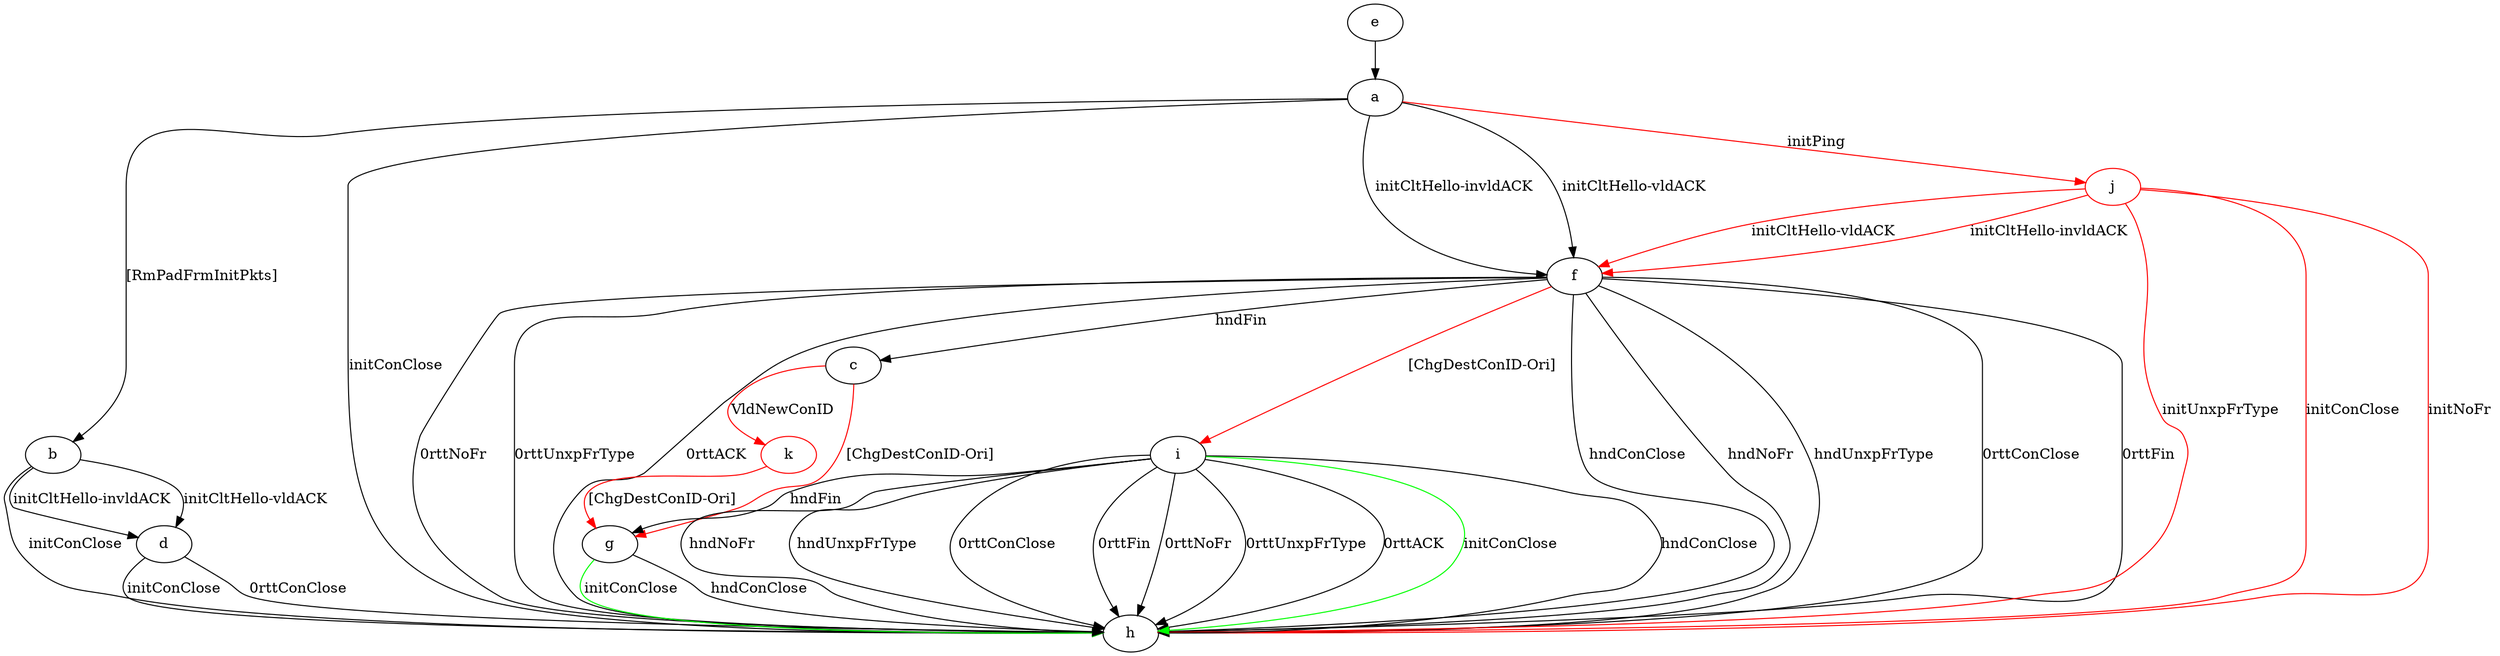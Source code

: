 digraph "" {
	a -> b	[key=0,
		label="[RmPadFrmInitPkts] "];
	a -> f	[key=0,
		label="initCltHello-vldACK "];
	a -> f	[key=1,
		label="initCltHello-invldACK "];
	a -> h	[key=0,
		label="initConClose "];
	j	[color=red];
	a -> j	[key=0,
		color=red,
		label="initPing "];
	b -> d	[key=0,
		label="initCltHello-vldACK "];
	b -> d	[key=1,
		label="initCltHello-invldACK "];
	b -> h	[key=0,
		label="initConClose "];
	c -> g	[key=0,
		color=red,
		label="[ChgDestConID-Ori] "];
	k	[color=red];
	c -> k	[key=0,
		color=red,
		label="VldNewConID "];
	d -> h	[key=0,
		label="initConClose "];
	d -> h	[key=1,
		label="0rttConClose "];
	e -> a	[key=0];
	f -> c	[key=0,
		label="hndFin "];
	f -> h	[key=0,
		label="hndConClose "];
	f -> h	[key=1,
		label="hndNoFr "];
	f -> h	[key=2,
		label="hndUnxpFrType "];
	f -> h	[key=3,
		label="0rttConClose "];
	f -> h	[key=4,
		label="0rttFin "];
	f -> h	[key=5,
		label="0rttNoFr "];
	f -> h	[key=6,
		label="0rttUnxpFrType "];
	f -> h	[key=7,
		label="0rttACK "];
	f -> i	[key=0,
		color=red,
		label="[ChgDestConID-Ori] "];
	g -> h	[key=0,
		label="hndConClose "];
	g -> h	[key=1,
		color=green,
		label="initConClose "];
	i -> g	[key=0,
		label="hndFin "];
	i -> h	[key=0,
		label="hndConClose "];
	i -> h	[key=1,
		label="hndNoFr "];
	i -> h	[key=2,
		label="hndUnxpFrType "];
	i -> h	[key=3,
		label="0rttConClose "];
	i -> h	[key=4,
		label="0rttFin "];
	i -> h	[key=5,
		label="0rttNoFr "];
	i -> h	[key=6,
		label="0rttUnxpFrType "];
	i -> h	[key=7,
		label="0rttACK "];
	i -> h	[key=8,
		color=green,
		label="initConClose "];
	j -> f	[key=0,
		color=red,
		label="initCltHello-vldACK "];
	j -> f	[key=1,
		color=red,
		label="initCltHello-invldACK "];
	j -> h	[key=0,
		color=red,
		label="initConClose "];
	j -> h	[key=1,
		color=red,
		label="initNoFr "];
	j -> h	[key=2,
		color=red,
		label="initUnxpFrType "];
	k -> g	[key=0,
		color=red,
		label="[ChgDestConID-Ori] "];
}

